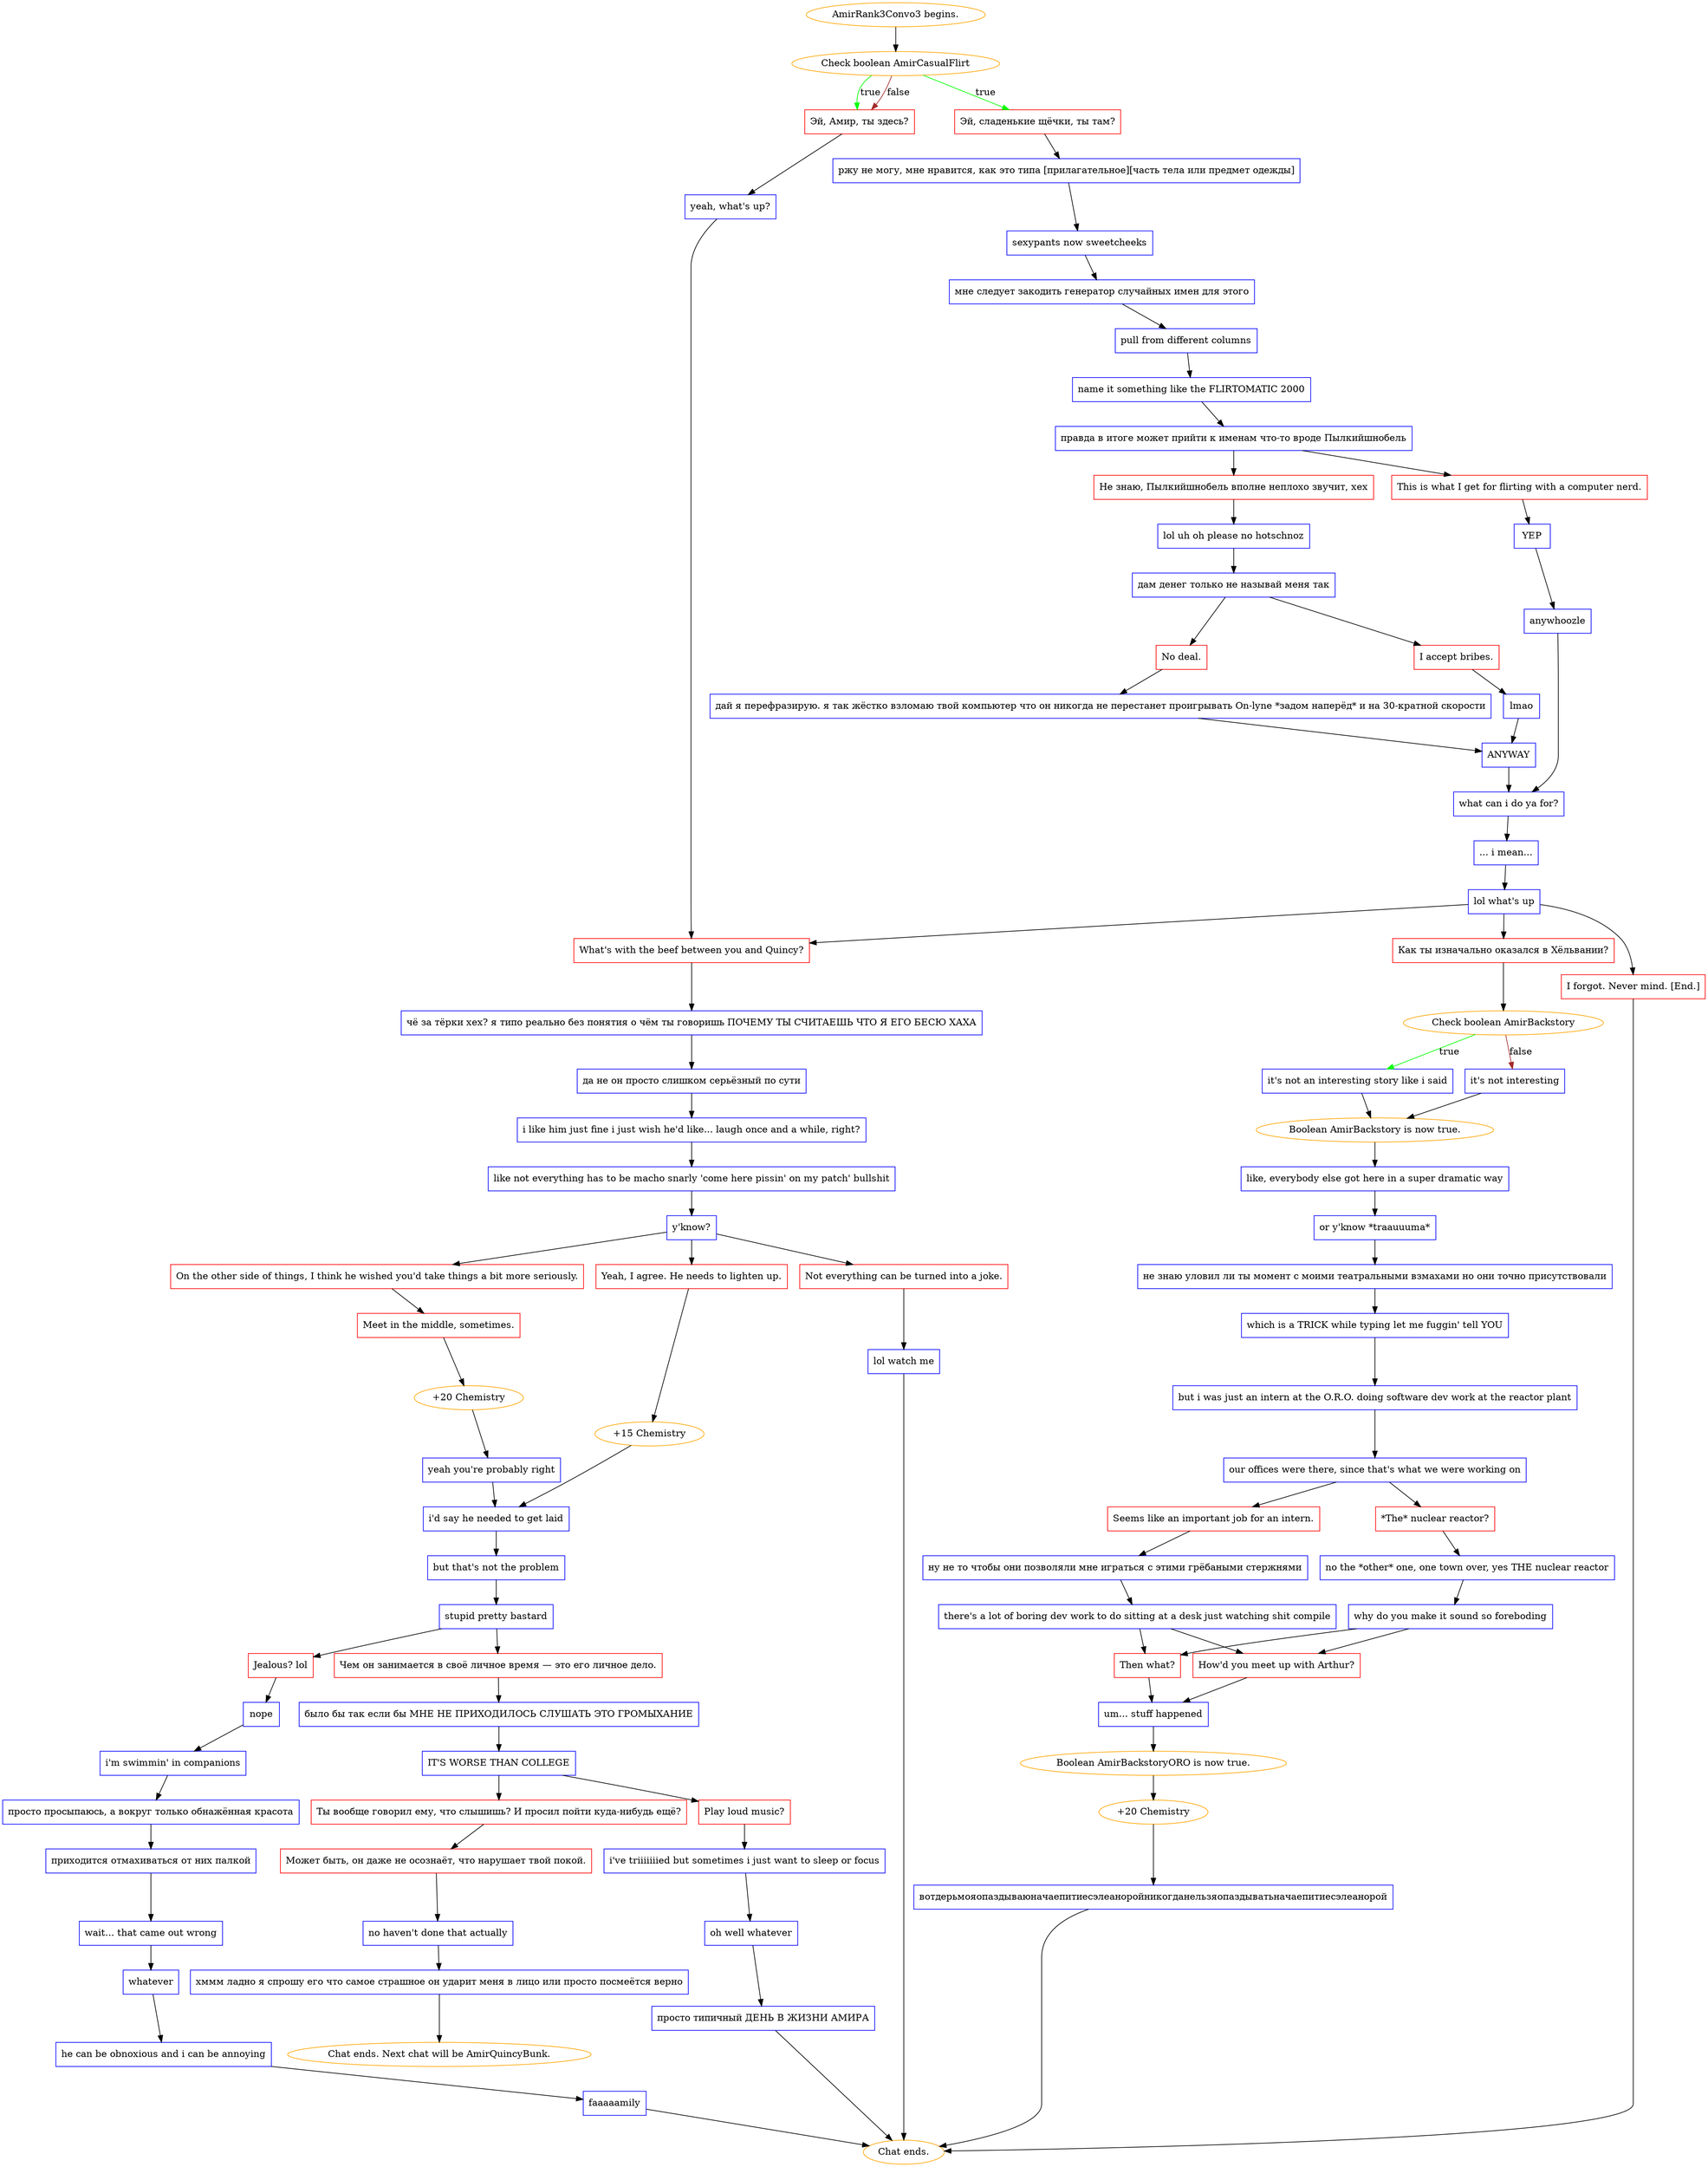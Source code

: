 digraph {
	"AmirRank3Convo3 begins." [color=orange];
		"AmirRank3Convo3 begins." -> j1729062566;
	j1729062566 [label="Check boolean AmirCasualFlirt",color=orange];
		j1729062566 -> j958096463 [label=true,color=green];
		j1729062566 -> j2847203494 [label=true,color=green];
		j1729062566 -> j2847203494 [label=false,color=brown];
	j958096463 [label="Эй, сладенькие щёчки, ты там?",shape=box,color=red];
		j958096463 -> j146864439;
	j2847203494 [label="Эй, Амир, ты здесь?",shape=box,color=red];
		j2847203494 -> j3075640246;
	j146864439 [label="ржу не могу, мне нравится, как это типа [прилагательное][часть тела или предмет одежды]",shape=box,color=blue];
		j146864439 -> j219613679;
	j3075640246 [label="yeah, what's up?",shape=box,color=blue];
		j3075640246 -> j1171434927;
	j219613679 [label="sexypants now sweetcheeks",shape=box,color=blue];
		j219613679 -> j2294997412;
	j1171434927 [label="What's with the beef between you and Quincy?",shape=box,color=red];
		j1171434927 -> j1562942384;
	j2294997412 [label="мне следует закодить генератор случайных имен для этого",shape=box,color=blue];
		j2294997412 -> j901710886;
	j1562942384 [label="чё за тёрки хех? я типо реально без понятия о чём ты говоришь ПОЧЕМУ ТЫ СЧИТАЕШЬ ЧТО Я ЕГО БЕСЮ ХАХА",shape=box,color=blue];
		j1562942384 -> j1836821016;
	j901710886 [label="pull from different columns",shape=box,color=blue];
		j901710886 -> j302384119;
	j1836821016 [label="да не он просто слишком серьёзный по сути",shape=box,color=blue];
		j1836821016 -> j3204356634;
	j302384119 [label="name it something like the FLIRTOMATIC 2000",shape=box,color=blue];
		j302384119 -> j1898679603;
	j3204356634 [label="i like him just fine i just wish he'd like... laugh once and a while, right?",shape=box,color=blue];
		j3204356634 -> j885322596;
	j1898679603 [label="правда в итоге может прийти к именам что-то вроде Пылкийшнобель",shape=box,color=blue];
		j1898679603 -> j2852652160;
		j1898679603 -> j1567855799;
	j885322596 [label="like not everything has to be macho snarly 'come here pissin' on my patch' bullshit",shape=box,color=blue];
		j885322596 -> j2364937529;
	j2852652160 [label="Не знаю, Пылкийшнобель вполне неплохо звучит, хех",shape=box,color=red];
		j2852652160 -> j3764457163;
	j1567855799 [label="This is what I get for flirting with a computer nerd.",shape=box,color=red];
		j1567855799 -> j1102213421;
	j2364937529 [label="y'know?",shape=box,color=blue];
		j2364937529 -> j1804295846;
		j2364937529 -> j456070145;
		j2364937529 -> j2669481987;
	j3764457163 [label="lol uh oh please no hotschnoz",shape=box,color=blue];
		j3764457163 -> j289551594;
	j1102213421 [label="YEP",shape=box,color=blue];
		j1102213421 -> j843353105;
	j1804295846 [label="On the other side of things, I think he wished you'd take things a bit more seriously.",shape=box,color=red];
		j1804295846 -> j2839363565;
	j456070145 [label="Yeah, I agree. He needs to lighten up.",shape=box,color=red];
		j456070145 -> j954866331;
	j2669481987 [label="Not everything can be turned into a joke.",shape=box,color=red];
		j2669481987 -> j100622605;
	j289551594 [label="дам денег только не называй меня так",shape=box,color=blue];
		j289551594 -> j3567675102;
		j289551594 -> j1934696583;
	j843353105 [label="anywhoozle",shape=box,color=blue];
		j843353105 -> j2988702550;
	j2839363565 [label="Meet in the middle, sometimes.",shape=box,color=red];
		j2839363565 -> j3494022145;
	j954866331 [label="+15 Chemistry",color=orange];
		j954866331 -> j1953642104;
	j100622605 [label="lol watch me",shape=box,color=blue];
		j100622605 -> "Chat ends.";
	j3567675102 [label="I accept bribes.",shape=box,color=red];
		j3567675102 -> j1911769910;
	j1934696583 [label="No deal.",shape=box,color=red];
		j1934696583 -> j4107933357;
	j2988702550 [label="what can i do ya for?",shape=box,color=blue];
		j2988702550 -> j1449521217;
	j3494022145 [label="+20 Chemistry",color=orange];
		j3494022145 -> j2205109194;
	j1953642104 [label="i'd say he needed to get laid",shape=box,color=blue];
		j1953642104 -> j3518334770;
	"Chat ends." [color=orange];
	j1911769910 [label="lmao",shape=box,color=blue];
		j1911769910 -> j2928084013;
	j4107933357 [label="дай я перефразирую. я так жёстко взломаю твой компьютер что он никогда не перестанет проигрывать On-lyne *задом наперёд* и на 30-кратной скорости",shape=box,color=blue];
		j4107933357 -> j2928084013;
	j1449521217 [label="... i mean...",shape=box,color=blue];
		j1449521217 -> j4097265418;
	j2205109194 [label="yeah you're probably right",shape=box,color=blue];
		j2205109194 -> j1953642104;
	j3518334770 [label="but that's not the problem",shape=box,color=blue];
		j3518334770 -> j3318278542;
	j2928084013 [label="ANYWAY",shape=box,color=blue];
		j2928084013 -> j2988702550;
	j4097265418 [label="lol what's up",shape=box,color=blue];
		j4097265418 -> j3501399091;
		j4097265418 -> j1171434927;
		j4097265418 -> j109770144;
	j3318278542 [label="stupid pretty bastard",shape=box,color=blue];
		j3318278542 -> j3981779741;
		j3318278542 -> j2896869848;
	j3501399091 [label="Как ты изначально оказался в Хёльвании?",shape=box,color=red];
		j3501399091 -> j1693951533;
	j109770144 [label="I forgot. Never mind. [End.]",shape=box,color=red];
		j109770144 -> "Chat ends.";
	j3981779741 [label="Jealous? lol",shape=box,color=red];
		j3981779741 -> j3497767868;
	j2896869848 [label="Чем он занимается в своё личное время — это его личное дело.",shape=box,color=red];
		j2896869848 -> j35285460;
	j1693951533 [label="Check boolean AmirBackstory",color=orange];
		j1693951533 -> j866682074 [label=true,color=green];
		j1693951533 -> j422221930 [label=false,color=brown];
	j3497767868 [label="nope",shape=box,color=blue];
		j3497767868 -> j4267170746;
	j35285460 [label="было бы так если бы МНЕ НЕ ПРИХОДИЛОСЬ СЛУШАТЬ ЭТО ГРОМЫХАНИЕ",shape=box,color=blue];
		j35285460 -> j2261947344;
	j866682074 [label="it's not an interesting story like i said",shape=box,color=blue];
		j866682074 -> j820538311;
	j422221930 [label="it's not interesting",shape=box,color=blue];
		j422221930 -> j820538311;
	j4267170746 [label="i'm swimmin' in companions",shape=box,color=blue];
		j4267170746 -> j2418800915;
	j2261947344 [label="IT'S WORSE THAN COLLEGE",shape=box,color=blue];
		j2261947344 -> j3380493697;
		j2261947344 -> j3173739456;
	j820538311 [label="Boolean AmirBackstory is now true.",color=orange];
		j820538311 -> j640973005;
	j2418800915 [label="просто просыпаюсь, а вокруг только обнажённая красота",shape=box,color=blue];
		j2418800915 -> j3220081047;
	j3380493697 [label="Ты вообще говорил ему, что слышишь? И просил пойти куда-нибудь ещё?",shape=box,color=red];
		j3380493697 -> j2768317967;
	j3173739456 [label="Play loud music?",shape=box,color=red];
		j3173739456 -> j3206287449;
	j640973005 [label="like, everybody else got here in a super dramatic way",shape=box,color=blue];
		j640973005 -> j4071952271;
	j3220081047 [label="приходится отмахиваться от них палкой",shape=box,color=blue];
		j3220081047 -> j2354856716;
	j2768317967 [label="Может быть, он даже не осознаёт, что нарушает твой покой.",shape=box,color=red];
		j2768317967 -> j4276911680;
	j3206287449 [label="i've triiiiiiied but sometimes i just want to sleep or focus",shape=box,color=blue];
		j3206287449 -> j2576906504;
	j4071952271 [label="or y'know *traauuuma*",shape=box,color=blue];
		j4071952271 -> j275832960;
	j2354856716 [label="wait... that came out wrong",shape=box,color=blue];
		j2354856716 -> j1462513415;
	j4276911680 [label="no haven't done that actually",shape=box,color=blue];
		j4276911680 -> j309363740;
	j2576906504 [label="oh well whatever",shape=box,color=blue];
		j2576906504 -> j3140968022;
	j275832960 [label="не знаю уловил ли ты момент с моими театральными взмахами но они точно присутствовали",shape=box,color=blue];
		j275832960 -> j3383477345;
	j1462513415 [label="whatever",shape=box,color=blue];
		j1462513415 -> j2405311062;
	j309363740 [label="хммм ладно я спрошу его что самое страшное он ударит меня в лицо или просто посмеётся верно",shape=box,color=blue];
		j309363740 -> "Chat ends. Next chat will be AmirQuincyBunk.";
	j3140968022 [label="просто типичный ДЕНЬ В ЖИЗНИ АМИРА",shape=box,color=blue];
		j3140968022 -> "Chat ends.";
	j3383477345 [label="which is a TRICK while typing let me fuggin' tell YOU",shape=box,color=blue];
		j3383477345 -> j1539970294;
	j2405311062 [label="he can be obnoxious and i can be annoying",shape=box,color=blue];
		j2405311062 -> j2945971500;
	"Chat ends. Next chat will be AmirQuincyBunk." [color=orange];
	j1539970294 [label="but i was just an intern at the O.R.O. doing software dev work at the reactor plant",shape=box,color=blue];
		j1539970294 -> j3512231072;
	j2945971500 [label="faaaaamily",shape=box,color=blue];
		j2945971500 -> "Chat ends.";
	j3512231072 [label="our offices were there, since that's what we were working on",shape=box,color=blue];
		j3512231072 -> j1702377251;
		j3512231072 -> j185550185;
	j1702377251 [label="*The* nuclear reactor?",shape=box,color=red];
		j1702377251 -> j2389753822;
	j185550185 [label="Seems like an important job for an intern.",shape=box,color=red];
		j185550185 -> j1871059375;
	j2389753822 [label="no the *other* one, one town over, yes THE nuclear reactor",shape=box,color=blue];
		j2389753822 -> j1299534604;
	j1871059375 [label="ну не то чтобы они позволяли мне играться с этими грёбаными стержнями",shape=box,color=blue];
		j1871059375 -> j3573801229;
	j1299534604 [label="why do you make it sound so foreboding",shape=box,color=blue];
		j1299534604 -> j2305866894;
		j1299534604 -> j3997386098;
	j3573801229 [label="there's a lot of boring dev work to do sitting at a desk just watching shit compile",shape=box,color=blue];
		j3573801229 -> j2305866894;
		j3573801229 -> j3997386098;
	j2305866894 [label="Then what?",shape=box,color=red];
		j2305866894 -> j4151543958;
	j3997386098 [label="How'd you meet up with Arthur?",shape=box,color=red];
		j3997386098 -> j4151543958;
	j4151543958 [label="um... stuff happened",shape=box,color=blue];
		j4151543958 -> j2089153473;
	j2089153473 [label="Boolean AmirBackstoryORO is now true.",color=orange];
		j2089153473 -> j1749702143;
	j1749702143 [label="+20 Chemistry",color=orange];
		j1749702143 -> j2687874000;
	j2687874000 [label="вотдерьмояопаздываюначаепитиесэлеаноройникогданельзяопаздыватьначаепитиесэлеанорой",shape=box,color=blue];
		j2687874000 -> "Chat ends.";
}
